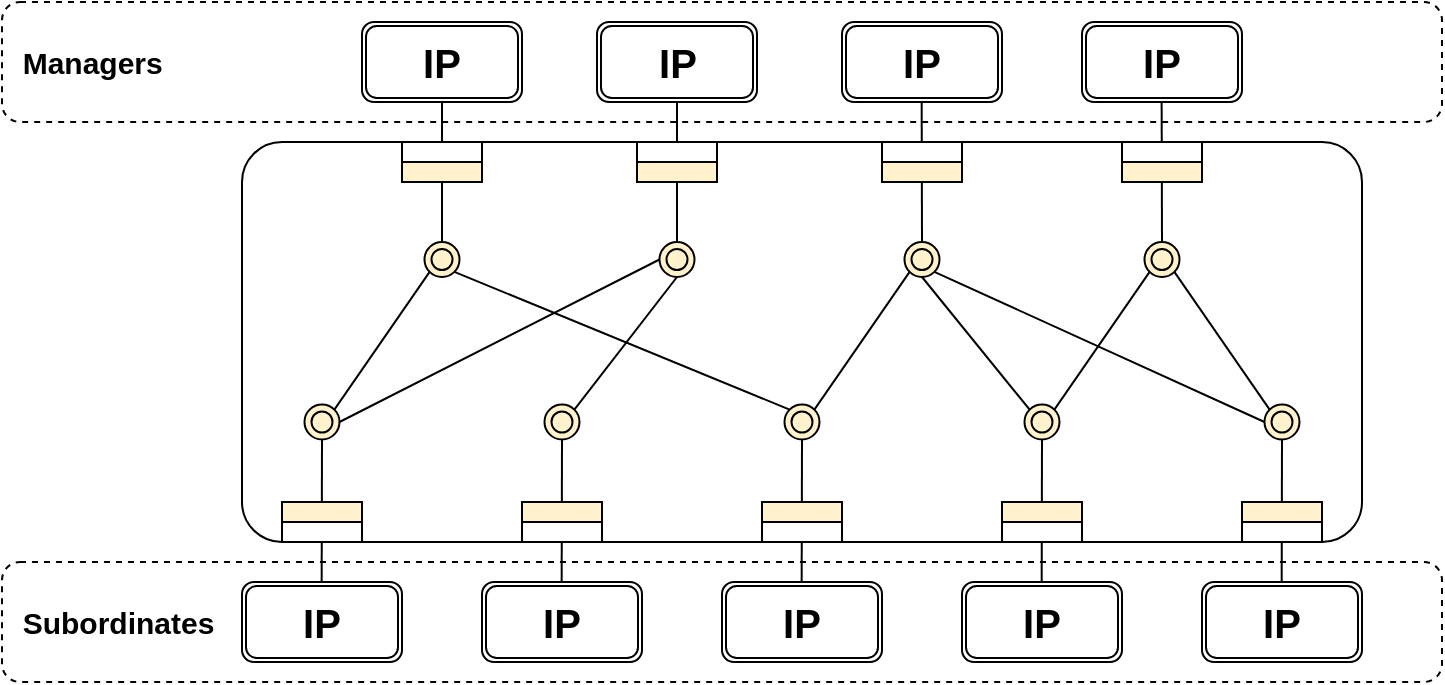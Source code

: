 <mxfile version="21.3.7" type="device">
  <diagram name="Page-1" id="9uEI_o1jSFQKAdZgtg52">
    <mxGraphModel dx="1362" dy="774" grid="1" gridSize="10" guides="1" tooltips="1" connect="1" arrows="1" fold="1" page="1" pageScale="1" pageWidth="850" pageHeight="1100" math="0" shadow="0">
      <root>
        <mxCell id="0" />
        <mxCell id="1" parent="0" />
        <mxCell id="X7CRMqkfVBuR3V3xRcWx-10" value="&lt;b&gt;&lt;font style=&quot;font-size: 20px;&quot;&gt;IP&lt;/font&gt;&lt;/b&gt;" style="shape=ext;double=1;rounded=1;whiteSpace=wrap;html=1;" vertex="1" parent="1">
          <mxGeometry x="260" y="300" width="80" height="40" as="geometry" />
        </mxCell>
        <mxCell id="X7CRMqkfVBuR3V3xRcWx-24" value="&lt;b&gt;&lt;font style=&quot;font-size: 20px;&quot;&gt;IP&lt;/font&gt;&lt;/b&gt;" style="shape=ext;double=1;rounded=1;whiteSpace=wrap;html=1;" vertex="1" parent="1">
          <mxGeometry x="377.5" y="300" width="80" height="40" as="geometry" />
        </mxCell>
        <mxCell id="X7CRMqkfVBuR3V3xRcWx-25" value="&lt;b&gt;&lt;font style=&quot;font-size: 20px;&quot;&gt;IP&lt;/font&gt;&lt;/b&gt;" style="shape=ext;double=1;rounded=1;whiteSpace=wrap;html=1;" vertex="1" parent="1">
          <mxGeometry x="500" y="300" width="80" height="40" as="geometry" />
        </mxCell>
        <mxCell id="X7CRMqkfVBuR3V3xRcWx-26" value="&lt;b&gt;&lt;font style=&quot;font-size: 20px;&quot;&gt;IP&lt;/font&gt;&lt;/b&gt;" style="shape=ext;double=1;rounded=1;whiteSpace=wrap;html=1;" vertex="1" parent="1">
          <mxGeometry x="620" y="300" width="80" height="40" as="geometry" />
        </mxCell>
        <mxCell id="X7CRMqkfVBuR3V3xRcWx-27" value="" style="rounded=1;whiteSpace=wrap;html=1;arcSize=10;" vertex="1" parent="1">
          <mxGeometry x="200" y="360" width="560" height="200" as="geometry" />
        </mxCell>
        <mxCell id="X7CRMqkfVBuR3V3xRcWx-68" value="&lt;b&gt;&lt;font style=&quot;font-size: 20px;&quot;&gt;IP&lt;/font&gt;&lt;/b&gt;" style="shape=ext;double=1;rounded=1;whiteSpace=wrap;html=1;" vertex="1" parent="1">
          <mxGeometry x="200" y="580" width="80" height="40" as="geometry" />
        </mxCell>
        <mxCell id="X7CRMqkfVBuR3V3xRcWx-69" value="&lt;b&gt;&lt;font style=&quot;font-size: 20px;&quot;&gt;IP&lt;/font&gt;&lt;/b&gt;" style="shape=ext;double=1;rounded=1;whiteSpace=wrap;html=1;" vertex="1" parent="1">
          <mxGeometry x="320" y="580" width="80" height="40" as="geometry" />
        </mxCell>
        <mxCell id="X7CRMqkfVBuR3V3xRcWx-70" value="&lt;b&gt;&lt;font style=&quot;font-size: 20px;&quot;&gt;IP&lt;/font&gt;&lt;/b&gt;" style="shape=ext;double=1;rounded=1;whiteSpace=wrap;html=1;" vertex="1" parent="1">
          <mxGeometry x="440" y="580" width="80" height="40" as="geometry" />
        </mxCell>
        <mxCell id="X7CRMqkfVBuR3V3xRcWx-71" value="&lt;b&gt;&lt;font style=&quot;font-size: 20px;&quot;&gt;IP&lt;/font&gt;&lt;/b&gt;" style="shape=ext;double=1;rounded=1;whiteSpace=wrap;html=1;" vertex="1" parent="1">
          <mxGeometry x="560" y="580" width="80" height="40" as="geometry" />
        </mxCell>
        <mxCell id="X7CRMqkfVBuR3V3xRcWx-72" value="&lt;b&gt;&lt;font style=&quot;font-size: 20px;&quot;&gt;IP&lt;/font&gt;&lt;/b&gt;" style="shape=ext;double=1;rounded=1;whiteSpace=wrap;html=1;" vertex="1" parent="1">
          <mxGeometry x="680" y="580" width="80" height="40" as="geometry" />
        </mxCell>
        <mxCell id="X7CRMqkfVBuR3V3xRcWx-100" value="" style="ellipse;shape=doubleEllipse;whiteSpace=wrap;html=1;aspect=fixed;fillColor=#fff2cc;strokeColor=#000000;" vertex="1" parent="1">
          <mxGeometry x="291.25" y="410" width="17.5" height="17.5" as="geometry" />
        </mxCell>
        <mxCell id="X7CRMqkfVBuR3V3xRcWx-101" value="" style="ellipse;shape=doubleEllipse;whiteSpace=wrap;html=1;aspect=fixed;fillColor=#fff2cc;strokeColor=#000000;" vertex="1" parent="1">
          <mxGeometry x="408.75" y="410" width="17.5" height="17.5" as="geometry" />
        </mxCell>
        <mxCell id="X7CRMqkfVBuR3V3xRcWx-112" value="" style="ellipse;shape=doubleEllipse;whiteSpace=wrap;html=1;aspect=fixed;fillColor=#fff2cc;strokeColor=#000000;" vertex="1" parent="1">
          <mxGeometry x="231.25" y="491.25" width="17.5" height="17.5" as="geometry" />
        </mxCell>
        <mxCell id="X7CRMqkfVBuR3V3xRcWx-113" value="" style="ellipse;shape=doubleEllipse;whiteSpace=wrap;html=1;aspect=fixed;fillColor=#fff2cc;strokeColor=#000000;" vertex="1" parent="1">
          <mxGeometry x="351.25" y="491.25" width="17.5" height="17.5" as="geometry" />
        </mxCell>
        <mxCell id="X7CRMqkfVBuR3V3xRcWx-118" value="" style="endArrow=none;html=1;rounded=0;entryX=0.5;entryY=1;entryDx=0;entryDy=0;exitX=0.5;exitY=0;exitDx=0;exitDy=0;" edge="1" parent="1" source="X7CRMqkfVBuR3V3xRcWx-100" target="X7CRMqkfVBuR3V3xRcWx-10">
          <mxGeometry width="50" height="50" relative="1" as="geometry">
            <mxPoint x="340" y="450" as="sourcePoint" />
            <mxPoint x="390" y="400" as="targetPoint" />
          </mxGeometry>
        </mxCell>
        <mxCell id="X7CRMqkfVBuR3V3xRcWx-121" value="" style="endArrow=none;html=1;rounded=0;entryX=0.5;entryY=1;entryDx=0;entryDy=0;exitX=0.5;exitY=0;exitDx=0;exitDy=0;" edge="1" parent="1" source="X7CRMqkfVBuR3V3xRcWx-101" target="X7CRMqkfVBuR3V3xRcWx-24">
          <mxGeometry width="50" height="50" relative="1" as="geometry">
            <mxPoint x="327.75" y="370" as="sourcePoint" />
            <mxPoint x="327.75" y="350" as="targetPoint" />
          </mxGeometry>
        </mxCell>
        <mxCell id="X7CRMqkfVBuR3V3xRcWx-123" value="" style="endArrow=none;html=1;rounded=0;entryX=0.5;entryY=1;entryDx=0;entryDy=0;exitX=0.5;exitY=0;exitDx=0;exitDy=0;" edge="1" parent="1" source="X7CRMqkfVBuR3V3xRcWx-140">
          <mxGeometry width="50" height="50" relative="1" as="geometry">
            <mxPoint x="539.83" y="360" as="sourcePoint" />
            <mxPoint x="539.83" y="340" as="targetPoint" />
          </mxGeometry>
        </mxCell>
        <mxCell id="X7CRMqkfVBuR3V3xRcWx-124" value="" style="endArrow=none;html=1;rounded=0;entryX=0.5;entryY=1;entryDx=0;entryDy=0;exitX=0.5;exitY=0;exitDx=0;exitDy=0;" edge="1" parent="1" source="X7CRMqkfVBuR3V3xRcWx-141">
          <mxGeometry width="50" height="50" relative="1" as="geometry">
            <mxPoint x="659.82" y="360" as="sourcePoint" />
            <mxPoint x="659.82" y="340" as="targetPoint" />
          </mxGeometry>
        </mxCell>
        <mxCell id="X7CRMqkfVBuR3V3xRcWx-125" value="" style="endArrow=none;html=1;rounded=0;entryX=0.5;entryY=1;entryDx=0;entryDy=0;exitX=0.5;exitY=0;exitDx=0;exitDy=0;" edge="1" parent="1" target="X7CRMqkfVBuR3V3xRcWx-143">
          <mxGeometry width="50" height="50" relative="1" as="geometry">
            <mxPoint x="599.84" y="580" as="sourcePoint" />
            <mxPoint x="599.84" y="560" as="targetPoint" />
          </mxGeometry>
        </mxCell>
        <mxCell id="X7CRMqkfVBuR3V3xRcWx-126" value="" style="endArrow=none;html=1;rounded=0;entryX=0.5;entryY=1;entryDx=0;entryDy=0;exitX=0.5;exitY=0;exitDx=0;exitDy=0;" edge="1" parent="1" target="X7CRMqkfVBuR3V3xRcWx-144">
          <mxGeometry width="50" height="50" relative="1" as="geometry">
            <mxPoint x="719.84" y="580" as="sourcePoint" />
            <mxPoint x="719.84" y="560" as="targetPoint" />
          </mxGeometry>
        </mxCell>
        <mxCell id="X7CRMqkfVBuR3V3xRcWx-127" value="" style="endArrow=none;html=1;rounded=0;entryX=0.5;entryY=1;entryDx=0;entryDy=0;exitX=0.5;exitY=0;exitDx=0;exitDy=0;" edge="1" parent="1" target="X7CRMqkfVBuR3V3xRcWx-112">
          <mxGeometry width="50" height="50" relative="1" as="geometry">
            <mxPoint x="239.83" y="580" as="sourcePoint" />
            <mxPoint x="239.83" y="560" as="targetPoint" />
          </mxGeometry>
        </mxCell>
        <mxCell id="X7CRMqkfVBuR3V3xRcWx-128" value="" style="endArrow=none;html=1;rounded=0;entryX=0.5;entryY=1;entryDx=0;entryDy=0;exitX=0.5;exitY=0;exitDx=0;exitDy=0;" edge="1" parent="1" target="X7CRMqkfVBuR3V3xRcWx-113">
          <mxGeometry width="50" height="50" relative="1" as="geometry">
            <mxPoint x="359.83" y="580" as="sourcePoint" />
            <mxPoint x="359.83" y="560" as="targetPoint" />
          </mxGeometry>
        </mxCell>
        <mxCell id="X7CRMqkfVBuR3V3xRcWx-129" value="" style="endArrow=none;html=1;rounded=0;entryX=0.5;entryY=1;entryDx=0;entryDy=0;exitX=0.5;exitY=0;exitDx=0;exitDy=0;" edge="1" parent="1" target="X7CRMqkfVBuR3V3xRcWx-142">
          <mxGeometry width="50" height="50" relative="1" as="geometry">
            <mxPoint x="479.83" y="580" as="sourcePoint" />
            <mxPoint x="479.83" y="560" as="targetPoint" />
          </mxGeometry>
        </mxCell>
        <mxCell id="X7CRMqkfVBuR3V3xRcWx-140" value="" style="ellipse;shape=doubleEllipse;whiteSpace=wrap;html=1;aspect=fixed;fillColor=#fff2cc;strokeColor=#000000;" vertex="1" parent="1">
          <mxGeometry x="531.25" y="410" width="17.5" height="17.5" as="geometry" />
        </mxCell>
        <mxCell id="X7CRMqkfVBuR3V3xRcWx-141" value="" style="ellipse;shape=doubleEllipse;whiteSpace=wrap;html=1;aspect=fixed;fillColor=#fff2cc;strokeColor=#000000;" vertex="1" parent="1">
          <mxGeometry x="651.25" y="410" width="17.5" height="17.5" as="geometry" />
        </mxCell>
        <mxCell id="X7CRMqkfVBuR3V3xRcWx-142" value="" style="ellipse;shape=doubleEllipse;whiteSpace=wrap;html=1;aspect=fixed;fillColor=#fff2cc;strokeColor=#000000;" vertex="1" parent="1">
          <mxGeometry x="471.25" y="491.25" width="17.5" height="17.5" as="geometry" />
        </mxCell>
        <mxCell id="X7CRMqkfVBuR3V3xRcWx-143" value="" style="ellipse;shape=doubleEllipse;whiteSpace=wrap;html=1;aspect=fixed;fillColor=#fff2cc;strokeColor=#000000;" vertex="1" parent="1">
          <mxGeometry x="591.25" y="491.25" width="17.5" height="17.5" as="geometry" />
        </mxCell>
        <mxCell id="X7CRMqkfVBuR3V3xRcWx-144" value="" style="ellipse;shape=doubleEllipse;whiteSpace=wrap;html=1;aspect=fixed;fillColor=#fff2cc;strokeColor=#000000;" vertex="1" parent="1">
          <mxGeometry x="711.25" y="491.25" width="17.5" height="17.5" as="geometry" />
        </mxCell>
        <mxCell id="X7CRMqkfVBuR3V3xRcWx-73" value="" style="rounded=0;whiteSpace=wrap;html=1;strokeColor=#000000;" vertex="1" parent="1">
          <mxGeometry x="280" y="360" width="40" height="10" as="geometry" />
        </mxCell>
        <mxCell id="X7CRMqkfVBuR3V3xRcWx-83" value="" style="rounded=0;whiteSpace=wrap;html=1;fillColor=#fff2cc;strokeColor=#000000;" vertex="1" parent="1">
          <mxGeometry x="280" y="370" width="40" height="10" as="geometry" />
        </mxCell>
        <mxCell id="X7CRMqkfVBuR3V3xRcWx-84" value="" style="rounded=0;whiteSpace=wrap;html=1;strokeColor=#000000;" vertex="1" parent="1">
          <mxGeometry x="397.5" y="360" width="40" height="10" as="geometry" />
        </mxCell>
        <mxCell id="X7CRMqkfVBuR3V3xRcWx-85" value="" style="rounded=0;whiteSpace=wrap;html=1;fillColor=#fff2cc;strokeColor=#000000;" vertex="1" parent="1">
          <mxGeometry x="397.5" y="370" width="40" height="10" as="geometry" />
        </mxCell>
        <mxCell id="X7CRMqkfVBuR3V3xRcWx-92" value="" style="rounded=0;whiteSpace=wrap;html=1;strokeColor=#000000;" vertex="1" parent="1">
          <mxGeometry x="520" y="360" width="40" height="10" as="geometry" />
        </mxCell>
        <mxCell id="X7CRMqkfVBuR3V3xRcWx-93" value="" style="rounded=0;whiteSpace=wrap;html=1;fillColor=#fff2cc;strokeColor=#000000;" vertex="1" parent="1">
          <mxGeometry x="520" y="370" width="40" height="10" as="geometry" />
        </mxCell>
        <mxCell id="X7CRMqkfVBuR3V3xRcWx-94" value="" style="rounded=0;whiteSpace=wrap;html=1;strokeColor=#000000;" vertex="1" parent="1">
          <mxGeometry x="640" y="360" width="40" height="10" as="geometry" />
        </mxCell>
        <mxCell id="X7CRMqkfVBuR3V3xRcWx-95" value="" style="rounded=0;whiteSpace=wrap;html=1;fillColor=#fff2cc;strokeColor=#000000;" vertex="1" parent="1">
          <mxGeometry x="640" y="370" width="40" height="10" as="geometry" />
        </mxCell>
        <mxCell id="X7CRMqkfVBuR3V3xRcWx-86" value="" style="rounded=0;whiteSpace=wrap;html=1;fillColor=#fff2cc;strokeColor=#000000;" vertex="1" parent="1">
          <mxGeometry x="220" y="540" width="40" height="10" as="geometry" />
        </mxCell>
        <mxCell id="X7CRMqkfVBuR3V3xRcWx-87" value="" style="rounded=0;whiteSpace=wrap;html=1;strokeColor=#000000;" vertex="1" parent="1">
          <mxGeometry x="220" y="550" width="40" height="10" as="geometry" />
        </mxCell>
        <mxCell id="X7CRMqkfVBuR3V3xRcWx-88" value="" style="rounded=0;whiteSpace=wrap;html=1;fillColor=#fff2cc;strokeColor=#000000;" vertex="1" parent="1">
          <mxGeometry x="340" y="540" width="40" height="10" as="geometry" />
        </mxCell>
        <mxCell id="X7CRMqkfVBuR3V3xRcWx-89" value="" style="rounded=0;whiteSpace=wrap;html=1;strokeColor=#000000;" vertex="1" parent="1">
          <mxGeometry x="340" y="550" width="40" height="10" as="geometry" />
        </mxCell>
        <mxCell id="X7CRMqkfVBuR3V3xRcWx-90" value="" style="rounded=0;whiteSpace=wrap;html=1;fillColor=#fff2cc;strokeColor=#000000;" vertex="1" parent="1">
          <mxGeometry x="460" y="540" width="40" height="10" as="geometry" />
        </mxCell>
        <mxCell id="X7CRMqkfVBuR3V3xRcWx-91" value="" style="rounded=0;whiteSpace=wrap;html=1;strokeColor=#000000;" vertex="1" parent="1">
          <mxGeometry x="460" y="550" width="40" height="10" as="geometry" />
        </mxCell>
        <mxCell id="X7CRMqkfVBuR3V3xRcWx-96" value="" style="rounded=0;whiteSpace=wrap;html=1;fillColor=#fff2cc;strokeColor=#000000;" vertex="1" parent="1">
          <mxGeometry x="580" y="540" width="40" height="10" as="geometry" />
        </mxCell>
        <mxCell id="X7CRMqkfVBuR3V3xRcWx-97" value="" style="rounded=0;whiteSpace=wrap;html=1;strokeColor=#000000;" vertex="1" parent="1">
          <mxGeometry x="580" y="550" width="40" height="10" as="geometry" />
        </mxCell>
        <mxCell id="X7CRMqkfVBuR3V3xRcWx-98" value="" style="rounded=0;whiteSpace=wrap;html=1;fillColor=#fff2cc;strokeColor=#000000;" vertex="1" parent="1">
          <mxGeometry x="700" y="540" width="40" height="10" as="geometry" />
        </mxCell>
        <mxCell id="X7CRMqkfVBuR3V3xRcWx-99" value="" style="rounded=0;whiteSpace=wrap;html=1;strokeColor=#000000;" vertex="1" parent="1">
          <mxGeometry x="700" y="550" width="40" height="10" as="geometry" />
        </mxCell>
        <mxCell id="X7CRMqkfVBuR3V3xRcWx-149" value="" style="endArrow=none;html=1;rounded=0;exitX=1;exitY=0;exitDx=0;exitDy=0;entryX=0;entryY=1;entryDx=0;entryDy=0;strokeColor=#000000;" edge="1" parent="1" source="X7CRMqkfVBuR3V3xRcWx-142" target="X7CRMqkfVBuR3V3xRcWx-140">
          <mxGeometry width="50" height="50" relative="1" as="geometry">
            <mxPoint x="500" y="500" as="sourcePoint" />
            <mxPoint x="550" y="450" as="targetPoint" />
          </mxGeometry>
        </mxCell>
        <mxCell id="X7CRMqkfVBuR3V3xRcWx-150" value="" style="endArrow=none;html=1;rounded=0;exitX=0;exitY=0.5;exitDx=0;exitDy=0;entryX=1;entryY=1;entryDx=0;entryDy=0;strokeColor=#000000;" edge="1" parent="1" source="X7CRMqkfVBuR3V3xRcWx-144" target="X7CRMqkfVBuR3V3xRcWx-140">
          <mxGeometry width="50" height="50" relative="1" as="geometry">
            <mxPoint x="496" y="504" as="sourcePoint" />
            <mxPoint x="544" y="435" as="targetPoint" />
          </mxGeometry>
        </mxCell>
        <mxCell id="X7CRMqkfVBuR3V3xRcWx-151" value="" style="endArrow=none;html=1;rounded=0;entryX=0.5;entryY=1;entryDx=0;entryDy=0;exitX=0;exitY=0;exitDx=0;exitDy=0;strokeColor=#000000;" edge="1" parent="1" source="X7CRMqkfVBuR3V3xRcWx-143" target="X7CRMqkfVBuR3V3xRcWx-140">
          <mxGeometry width="50" height="50" relative="1" as="geometry">
            <mxPoint x="500" y="500" as="sourcePoint" />
            <mxPoint x="550" y="450" as="targetPoint" />
          </mxGeometry>
        </mxCell>
        <mxCell id="X7CRMqkfVBuR3V3xRcWx-152" value="" style="endArrow=none;html=1;rounded=0;entryX=0;entryY=1;entryDx=0;entryDy=0;exitX=1;exitY=0;exitDx=0;exitDy=0;strokeColor=#000000;" edge="1" parent="1" source="X7CRMqkfVBuR3V3xRcWx-143" target="X7CRMqkfVBuR3V3xRcWx-141">
          <mxGeometry width="50" height="50" relative="1" as="geometry">
            <mxPoint x="500" y="500" as="sourcePoint" />
            <mxPoint x="550" y="450" as="targetPoint" />
          </mxGeometry>
        </mxCell>
        <mxCell id="X7CRMqkfVBuR3V3xRcWx-153" value="" style="endArrow=none;html=1;rounded=0;entryX=1;entryY=1;entryDx=0;entryDy=0;exitX=0;exitY=0;exitDx=0;exitDy=0;strokeColor=#000000;" edge="1" parent="1" source="X7CRMqkfVBuR3V3xRcWx-144" target="X7CRMqkfVBuR3V3xRcWx-141">
          <mxGeometry width="50" height="50" relative="1" as="geometry">
            <mxPoint x="500" y="500" as="sourcePoint" />
            <mxPoint x="550" y="450" as="targetPoint" />
          </mxGeometry>
        </mxCell>
        <mxCell id="X7CRMqkfVBuR3V3xRcWx-154" value="" style="endArrow=none;html=1;rounded=0;exitX=1;exitY=0;exitDx=0;exitDy=0;entryX=0;entryY=1;entryDx=0;entryDy=0;strokeColor=#000000;" edge="1" parent="1" source="X7CRMqkfVBuR3V3xRcWx-112" target="X7CRMqkfVBuR3V3xRcWx-100">
          <mxGeometry width="50" height="50" relative="1" as="geometry">
            <mxPoint x="500" y="500" as="sourcePoint" />
            <mxPoint x="550" y="450" as="targetPoint" />
          </mxGeometry>
        </mxCell>
        <mxCell id="X7CRMqkfVBuR3V3xRcWx-155" value="" style="endArrow=none;html=1;rounded=0;exitX=0;exitY=0;exitDx=0;exitDy=0;entryX=1;entryY=1;entryDx=0;entryDy=0;strokeColor=#000000;" edge="1" parent="1" source="X7CRMqkfVBuR3V3xRcWx-142" target="X7CRMqkfVBuR3V3xRcWx-100">
          <mxGeometry width="50" height="50" relative="1" as="geometry">
            <mxPoint x="500" y="500" as="sourcePoint" />
            <mxPoint x="300" y="420" as="targetPoint" />
          </mxGeometry>
        </mxCell>
        <mxCell id="X7CRMqkfVBuR3V3xRcWx-156" value="" style="endArrow=none;html=1;rounded=0;exitX=1;exitY=0.5;exitDx=0;exitDy=0;entryX=0;entryY=0.5;entryDx=0;entryDy=0;strokeColor=#000000;" edge="1" parent="1" source="X7CRMqkfVBuR3V3xRcWx-112" target="X7CRMqkfVBuR3V3xRcWx-101">
          <mxGeometry width="50" height="50" relative="1" as="geometry">
            <mxPoint x="470" y="480" as="sourcePoint" />
            <mxPoint x="520" y="430" as="targetPoint" />
          </mxGeometry>
        </mxCell>
        <mxCell id="X7CRMqkfVBuR3V3xRcWx-157" value="" style="endArrow=none;html=1;rounded=0;exitX=1;exitY=0;exitDx=0;exitDy=0;entryX=0.5;entryY=1;entryDx=0;entryDy=0;strokeColor=#000000;" edge="1" parent="1" source="X7CRMqkfVBuR3V3xRcWx-113" target="X7CRMqkfVBuR3V3xRcWx-101">
          <mxGeometry width="50" height="50" relative="1" as="geometry">
            <mxPoint x="470" y="480" as="sourcePoint" />
            <mxPoint x="520" y="430" as="targetPoint" />
          </mxGeometry>
        </mxCell>
        <mxCell id="X7CRMqkfVBuR3V3xRcWx-158" value="&lt;div style=&quot;&quot;&gt;&lt;b style=&quot;background-color: initial; border-color: var(--border-color);&quot;&gt;&lt;font style=&quot;border-color: var(--border-color); font-size: 15px;&quot;&gt;&amp;nbsp; Managers&lt;/font&gt;&lt;/b&gt;&lt;/div&gt;" style="rounded=1;whiteSpace=wrap;html=1;fillColor=none;dashed=1;align=left;" vertex="1" parent="1">
          <mxGeometry x="80" y="290" width="720" height="60" as="geometry" />
        </mxCell>
        <mxCell id="X7CRMqkfVBuR3V3xRcWx-159" value="&lt;div style=&quot;&quot;&gt;&lt;/div&gt;&lt;b style=&quot;border-color: var(--border-color); text-align: center;&quot;&gt;&lt;div style=&quot;text-align: left;&quot;&gt;&lt;b style=&quot;background-color: initial; border-color: var(--border-color);&quot;&gt;&lt;font style=&quot;border-color: var(--border-color); font-size: 15px;&quot;&gt;&amp;nbsp; Subordinates&lt;/font&gt;&lt;/b&gt;&lt;/div&gt;&lt;/b&gt;" style="rounded=1;whiteSpace=wrap;html=1;fillColor=none;dashed=1;align=left;" vertex="1" parent="1">
          <mxGeometry x="80" y="570" width="720" height="60" as="geometry" />
        </mxCell>
      </root>
    </mxGraphModel>
  </diagram>
</mxfile>
